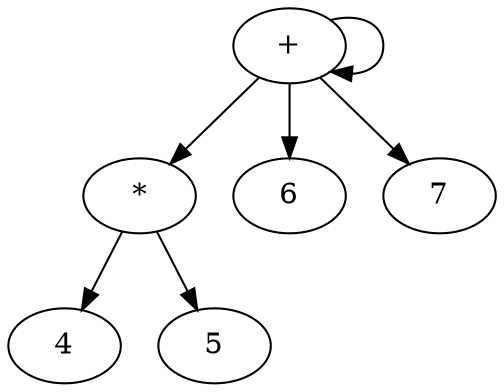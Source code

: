 digraph {
	"+"
	"+"
	"+" -> "+"
	"*"
	"+" -> "*"
	4
	"*" -> 4
	5
	"*" -> 5
	6
	"+" -> 6
	7
	"+" -> 7
}
